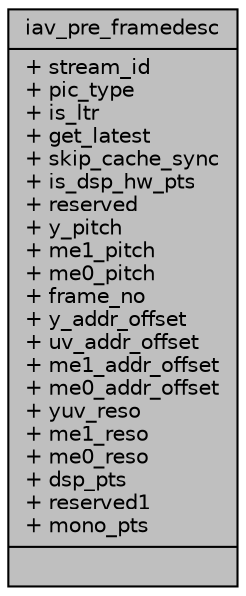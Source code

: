 digraph "iav_pre_framedesc"
{
 // INTERACTIVE_SVG=YES
 // LATEX_PDF_SIZE
  bgcolor="transparent";
  edge [fontname="Helvetica",fontsize="10",labelfontname="Helvetica",labelfontsize="10"];
  node [fontname="Helvetica",fontsize="10",shape=record];
  Node1 [label="{iav_pre_framedesc\n|+ stream_id\l+ pic_type\l+ is_ltr\l+ get_latest\l+ skip_cache_sync\l+ is_dsp_hw_pts\l+ reserved\l+ y_pitch\l+ me1_pitch\l+ me0_pitch\l+ frame_no\l+ y_addr_offset\l+ uv_addr_offset\l+ me1_addr_offset\l+ me0_addr_offset\l+ yuv_reso\l+ me1_reso\l+ me0_reso\l+ dsp_pts\l+ reserved1\l+ mono_pts\l|}",height=0.2,width=0.4,color="black", fillcolor="grey75", style="filled", fontcolor="black",tooltip=" "];
}
